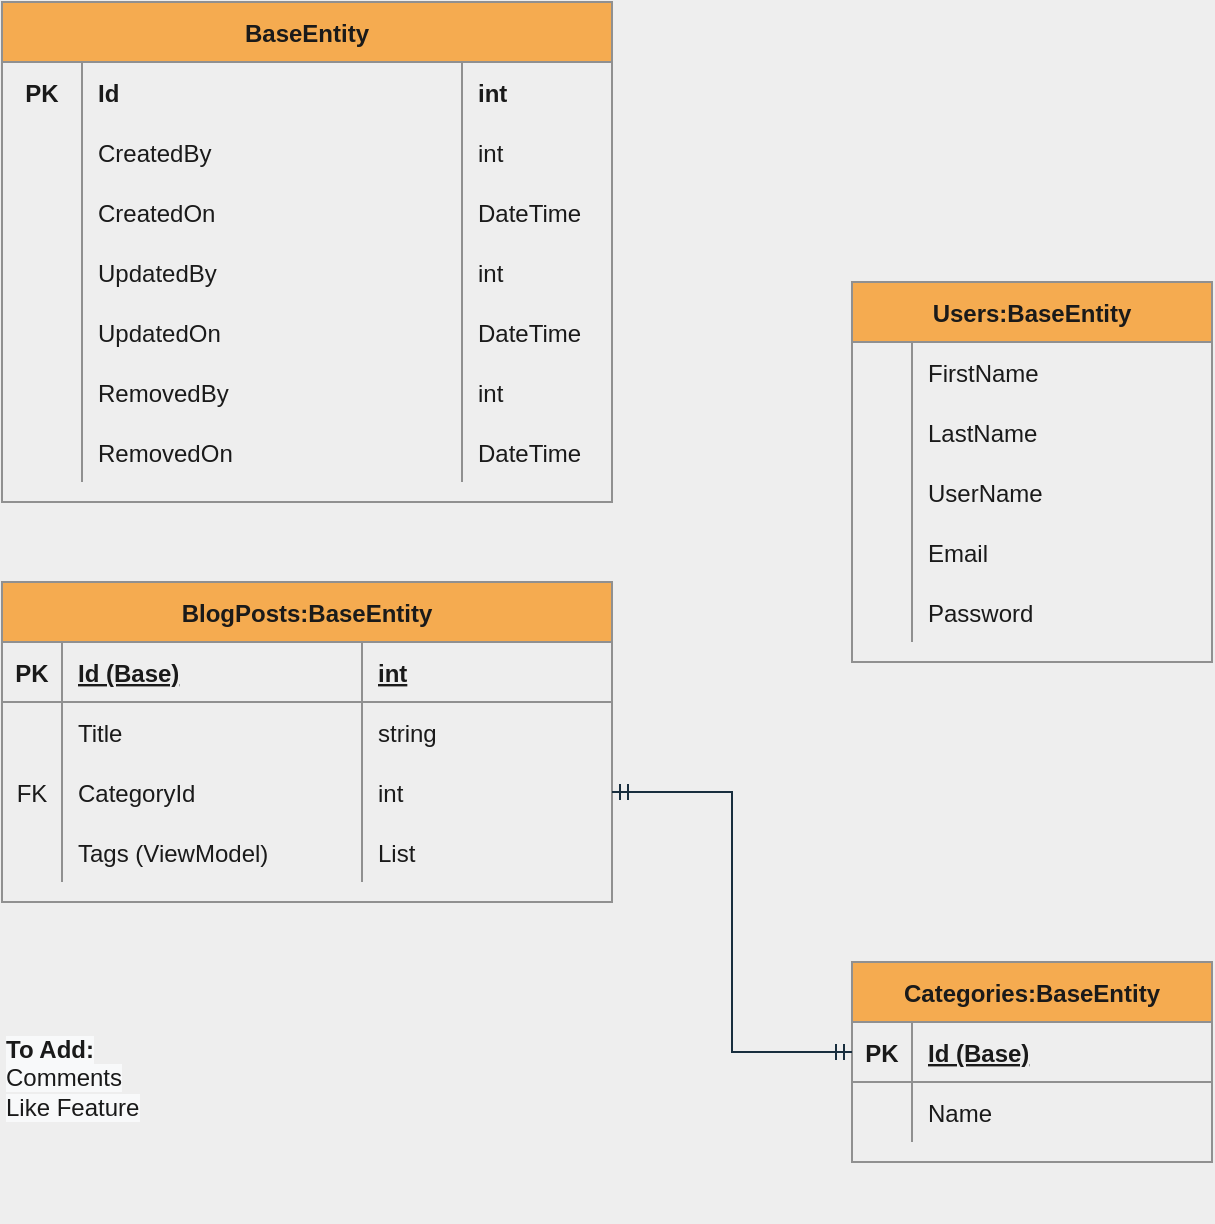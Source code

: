 <mxfile version="18.1.3" type="github"><diagram id="rZwCkNjVUARxbwiiMWEz" name="Page-1"><mxGraphModel dx="914" dy="1622" grid="1" gridSize="10" guides="1" tooltips="1" connect="1" arrows="1" fold="1" page="1" pageScale="1" pageWidth="850" pageHeight="1100" background="#EEEEEE" math="0" shadow="0"><root><mxCell id="0"/><mxCell id="1" parent="0"/><mxCell id="ridZYwhAapM3hq9KRY01-1" value="BlogPosts:BaseEntity" style="shape=table;startSize=30;container=1;collapsible=1;childLayout=tableLayout;fixedRows=1;rowLines=0;fontStyle=1;align=center;resizeLast=1;fillColor=#F5AB50;strokeColor=#909090;fontColor=#1A1A1A;" vertex="1" parent="1"><mxGeometry x="55" y="30" width="305" height="160" as="geometry"/></mxCell><mxCell id="ridZYwhAapM3hq9KRY01-2" value="" style="shape=tableRow;horizontal=0;startSize=0;swimlaneHead=0;swimlaneBody=0;fillColor=none;collapsible=0;dropTarget=0;points=[[0,0.5],[1,0.5]];portConstraint=eastwest;top=0;left=0;right=0;bottom=1;strokeColor=#909090;fontColor=#1A1A1A;" vertex="1" parent="ridZYwhAapM3hq9KRY01-1"><mxGeometry y="30" width="305" height="30" as="geometry"/></mxCell><mxCell id="ridZYwhAapM3hq9KRY01-3" value="PK" style="shape=partialRectangle;connectable=0;fillColor=none;top=0;left=0;bottom=0;right=0;fontStyle=1;overflow=hidden;strokeColor=#909090;fontColor=#1A1A1A;" vertex="1" parent="ridZYwhAapM3hq9KRY01-2"><mxGeometry width="30" height="30" as="geometry"><mxRectangle width="30" height="30" as="alternateBounds"/></mxGeometry></mxCell><mxCell id="ridZYwhAapM3hq9KRY01-4" value="Id (Base)" style="shape=partialRectangle;connectable=0;fillColor=none;top=0;left=0;bottom=0;right=0;align=left;spacingLeft=6;fontStyle=5;overflow=hidden;strokeColor=#909090;fontColor=#1A1A1A;" vertex="1" parent="ridZYwhAapM3hq9KRY01-2"><mxGeometry x="30" width="150" height="30" as="geometry"><mxRectangle width="150" height="30" as="alternateBounds"/></mxGeometry></mxCell><mxCell id="ridZYwhAapM3hq9KRY01-27" value="int" style="shape=partialRectangle;connectable=0;fillColor=none;top=0;left=0;bottom=0;right=0;align=left;spacingLeft=6;fontStyle=5;overflow=hidden;strokeColor=#909090;fontColor=#1A1A1A;" vertex="1" parent="ridZYwhAapM3hq9KRY01-2"><mxGeometry x="180" width="125" height="30" as="geometry"><mxRectangle width="125" height="30" as="alternateBounds"/></mxGeometry></mxCell><mxCell id="ridZYwhAapM3hq9KRY01-5" value="" style="shape=tableRow;horizontal=0;startSize=0;swimlaneHead=0;swimlaneBody=0;fillColor=none;collapsible=0;dropTarget=0;points=[[0,0.5],[1,0.5]];portConstraint=eastwest;top=0;left=0;right=0;bottom=0;strokeColor=#909090;fontColor=#1A1A1A;" vertex="1" parent="ridZYwhAapM3hq9KRY01-1"><mxGeometry y="60" width="305" height="30" as="geometry"/></mxCell><mxCell id="ridZYwhAapM3hq9KRY01-6" value="" style="shape=partialRectangle;connectable=0;fillColor=none;top=0;left=0;bottom=0;right=0;editable=1;overflow=hidden;strokeColor=#909090;fontColor=#1A1A1A;" vertex="1" parent="ridZYwhAapM3hq9KRY01-5"><mxGeometry width="30" height="30" as="geometry"><mxRectangle width="30" height="30" as="alternateBounds"/></mxGeometry></mxCell><mxCell id="ridZYwhAapM3hq9KRY01-7" value="Title" style="shape=partialRectangle;connectable=0;fillColor=none;top=0;left=0;bottom=0;right=0;align=left;spacingLeft=6;overflow=hidden;strokeColor=#909090;fontColor=#1A1A1A;" vertex="1" parent="ridZYwhAapM3hq9KRY01-5"><mxGeometry x="30" width="150" height="30" as="geometry"><mxRectangle width="150" height="30" as="alternateBounds"/></mxGeometry></mxCell><mxCell id="ridZYwhAapM3hq9KRY01-28" value="string" style="shape=partialRectangle;connectable=0;fillColor=none;top=0;left=0;bottom=0;right=0;align=left;spacingLeft=6;overflow=hidden;strokeColor=#909090;fontColor=#1A1A1A;" vertex="1" parent="ridZYwhAapM3hq9KRY01-5"><mxGeometry x="180" width="125" height="30" as="geometry"><mxRectangle width="125" height="30" as="alternateBounds"/></mxGeometry></mxCell><mxCell id="ridZYwhAapM3hq9KRY01-8" value="" style="shape=tableRow;horizontal=0;startSize=0;swimlaneHead=0;swimlaneBody=0;fillColor=none;collapsible=0;dropTarget=0;points=[[0,0.5],[1,0.5]];portConstraint=eastwest;top=0;left=0;right=0;bottom=0;strokeColor=#909090;fontColor=#1A1A1A;" vertex="1" parent="ridZYwhAapM3hq9KRY01-1"><mxGeometry y="90" width="305" height="30" as="geometry"/></mxCell><mxCell id="ridZYwhAapM3hq9KRY01-9" value="FK" style="shape=partialRectangle;connectable=0;fillColor=none;top=0;left=0;bottom=0;right=0;editable=1;overflow=hidden;strokeColor=#909090;fontColor=#1A1A1A;" vertex="1" parent="ridZYwhAapM3hq9KRY01-8"><mxGeometry width="30" height="30" as="geometry"><mxRectangle width="30" height="30" as="alternateBounds"/></mxGeometry></mxCell><mxCell id="ridZYwhAapM3hq9KRY01-10" value="CategoryId" style="shape=partialRectangle;connectable=0;fillColor=none;top=0;left=0;bottom=0;right=0;align=left;spacingLeft=6;overflow=hidden;strokeColor=#909090;fontColor=#1A1A1A;" vertex="1" parent="ridZYwhAapM3hq9KRY01-8"><mxGeometry x="30" width="150" height="30" as="geometry"><mxRectangle width="150" height="30" as="alternateBounds"/></mxGeometry></mxCell><mxCell id="ridZYwhAapM3hq9KRY01-29" value="int" style="shape=partialRectangle;connectable=0;fillColor=none;top=0;left=0;bottom=0;right=0;align=left;spacingLeft=6;overflow=hidden;strokeColor=#909090;fontColor=#1A1A1A;" vertex="1" parent="ridZYwhAapM3hq9KRY01-8"><mxGeometry x="180" width="125" height="30" as="geometry"><mxRectangle width="125" height="30" as="alternateBounds"/></mxGeometry></mxCell><mxCell id="ridZYwhAapM3hq9KRY01-11" value="" style="shape=tableRow;horizontal=0;startSize=0;swimlaneHead=0;swimlaneBody=0;fillColor=none;collapsible=0;dropTarget=0;points=[[0,0.5],[1,0.5]];portConstraint=eastwest;top=0;left=0;right=0;bottom=0;strokeColor=#909090;fontColor=#1A1A1A;" vertex="1" parent="ridZYwhAapM3hq9KRY01-1"><mxGeometry y="120" width="305" height="30" as="geometry"/></mxCell><mxCell id="ridZYwhAapM3hq9KRY01-12" value="" style="shape=partialRectangle;connectable=0;fillColor=none;top=0;left=0;bottom=0;right=0;editable=1;overflow=hidden;strokeColor=#909090;fontColor=#1A1A1A;" vertex="1" parent="ridZYwhAapM3hq9KRY01-11"><mxGeometry width="30" height="30" as="geometry"><mxRectangle width="30" height="30" as="alternateBounds"/></mxGeometry></mxCell><mxCell id="ridZYwhAapM3hq9KRY01-13" value="Tags (ViewModel)" style="shape=partialRectangle;connectable=0;fillColor=none;top=0;left=0;bottom=0;right=0;align=left;spacingLeft=6;overflow=hidden;strokeColor=#909090;fontColor=#1A1A1A;" vertex="1" parent="ridZYwhAapM3hq9KRY01-11"><mxGeometry x="30" width="150" height="30" as="geometry"><mxRectangle width="150" height="30" as="alternateBounds"/></mxGeometry></mxCell><mxCell id="ridZYwhAapM3hq9KRY01-30" value="List" style="shape=partialRectangle;connectable=0;fillColor=none;top=0;left=0;bottom=0;right=0;align=left;spacingLeft=6;overflow=hidden;strokeColor=#909090;fontColor=#1A1A1A;" vertex="1" parent="ridZYwhAapM3hq9KRY01-11"><mxGeometry x="180" width="125" height="30" as="geometry"><mxRectangle width="125" height="30" as="alternateBounds"/></mxGeometry></mxCell><mxCell id="ridZYwhAapM3hq9KRY01-14" value="Users:BaseEntity" style="shape=table;startSize=30;container=1;collapsible=1;childLayout=tableLayout;fixedRows=1;rowLines=0;fontStyle=1;align=center;resizeLast=1;fillColor=#F5AB50;strokeColor=#909090;fontColor=#1A1A1A;" vertex="1" parent="1"><mxGeometry x="480" y="-120" width="180" height="190" as="geometry"/></mxCell><mxCell id="ridZYwhAapM3hq9KRY01-18" value="" style="shape=tableRow;horizontal=0;startSize=0;swimlaneHead=0;swimlaneBody=0;fillColor=none;collapsible=0;dropTarget=0;points=[[0,0.5],[1,0.5]];portConstraint=eastwest;top=0;left=0;right=0;bottom=0;strokeColor=#909090;fontColor=#1A1A1A;" vertex="1" parent="ridZYwhAapM3hq9KRY01-14"><mxGeometry y="30" width="180" height="30" as="geometry"/></mxCell><mxCell id="ridZYwhAapM3hq9KRY01-19" value="" style="shape=partialRectangle;connectable=0;fillColor=none;top=0;left=0;bottom=0;right=0;editable=1;overflow=hidden;strokeColor=#909090;fontColor=#1A1A1A;" vertex="1" parent="ridZYwhAapM3hq9KRY01-18"><mxGeometry width="30" height="30" as="geometry"><mxRectangle width="30" height="30" as="alternateBounds"/></mxGeometry></mxCell><mxCell id="ridZYwhAapM3hq9KRY01-20" value="FirstName" style="shape=partialRectangle;connectable=0;fillColor=none;top=0;left=0;bottom=0;right=0;align=left;spacingLeft=6;overflow=hidden;strokeColor=#909090;fontColor=#1A1A1A;" vertex="1" parent="ridZYwhAapM3hq9KRY01-18"><mxGeometry x="30" width="150" height="30" as="geometry"><mxRectangle width="150" height="30" as="alternateBounds"/></mxGeometry></mxCell><mxCell id="ridZYwhAapM3hq9KRY01-21" value="" style="shape=tableRow;horizontal=0;startSize=0;swimlaneHead=0;swimlaneBody=0;fillColor=none;collapsible=0;dropTarget=0;points=[[0,0.5],[1,0.5]];portConstraint=eastwest;top=0;left=0;right=0;bottom=0;strokeColor=#909090;fontColor=#1A1A1A;" vertex="1" parent="ridZYwhAapM3hq9KRY01-14"><mxGeometry y="60" width="180" height="30" as="geometry"/></mxCell><mxCell id="ridZYwhAapM3hq9KRY01-22" value="" style="shape=partialRectangle;connectable=0;fillColor=none;top=0;left=0;bottom=0;right=0;editable=1;overflow=hidden;strokeColor=#909090;fontColor=#1A1A1A;" vertex="1" parent="ridZYwhAapM3hq9KRY01-21"><mxGeometry width="30" height="30" as="geometry"><mxRectangle width="30" height="30" as="alternateBounds"/></mxGeometry></mxCell><mxCell id="ridZYwhAapM3hq9KRY01-23" value="LastName" style="shape=partialRectangle;connectable=0;fillColor=none;top=0;left=0;bottom=0;right=0;align=left;spacingLeft=6;overflow=hidden;strokeColor=#909090;fontColor=#1A1A1A;" vertex="1" parent="ridZYwhAapM3hq9KRY01-21"><mxGeometry x="30" width="150" height="30" as="geometry"><mxRectangle width="150" height="30" as="alternateBounds"/></mxGeometry></mxCell><mxCell id="ridZYwhAapM3hq9KRY01-24" value="" style="shape=tableRow;horizontal=0;startSize=0;swimlaneHead=0;swimlaneBody=0;fillColor=none;collapsible=0;dropTarget=0;points=[[0,0.5],[1,0.5]];portConstraint=eastwest;top=0;left=0;right=0;bottom=0;strokeColor=#909090;fontColor=#1A1A1A;" vertex="1" parent="ridZYwhAapM3hq9KRY01-14"><mxGeometry y="90" width="180" height="30" as="geometry"/></mxCell><mxCell id="ridZYwhAapM3hq9KRY01-25" value="" style="shape=partialRectangle;connectable=0;fillColor=none;top=0;left=0;bottom=0;right=0;editable=1;overflow=hidden;strokeColor=#909090;fontColor=#1A1A1A;" vertex="1" parent="ridZYwhAapM3hq9KRY01-24"><mxGeometry width="30" height="30" as="geometry"><mxRectangle width="30" height="30" as="alternateBounds"/></mxGeometry></mxCell><mxCell id="ridZYwhAapM3hq9KRY01-26" value="UserName" style="shape=partialRectangle;connectable=0;fillColor=none;top=0;left=0;bottom=0;right=0;align=left;spacingLeft=6;overflow=hidden;strokeColor=#909090;fontColor=#1A1A1A;" vertex="1" parent="ridZYwhAapM3hq9KRY01-24"><mxGeometry x="30" width="150" height="30" as="geometry"><mxRectangle width="150" height="30" as="alternateBounds"/></mxGeometry></mxCell><mxCell id="ridZYwhAapM3hq9KRY01-48" style="shape=tableRow;horizontal=0;startSize=0;swimlaneHead=0;swimlaneBody=0;fillColor=none;collapsible=0;dropTarget=0;points=[[0,0.5],[1,0.5]];portConstraint=eastwest;top=0;left=0;right=0;bottom=0;strokeColor=#909090;fontColor=#1A1A1A;" vertex="1" parent="ridZYwhAapM3hq9KRY01-14"><mxGeometry y="120" width="180" height="30" as="geometry"/></mxCell><mxCell id="ridZYwhAapM3hq9KRY01-49" style="shape=partialRectangle;connectable=0;fillColor=none;top=0;left=0;bottom=0;right=0;editable=1;overflow=hidden;strokeColor=#909090;fontColor=#1A1A1A;" vertex="1" parent="ridZYwhAapM3hq9KRY01-48"><mxGeometry width="30" height="30" as="geometry"><mxRectangle width="30" height="30" as="alternateBounds"/></mxGeometry></mxCell><mxCell id="ridZYwhAapM3hq9KRY01-50" value="Email" style="shape=partialRectangle;connectable=0;fillColor=none;top=0;left=0;bottom=0;right=0;align=left;spacingLeft=6;overflow=hidden;strokeColor=#909090;fontColor=#1A1A1A;" vertex="1" parent="ridZYwhAapM3hq9KRY01-48"><mxGeometry x="30" width="150" height="30" as="geometry"><mxRectangle width="150" height="30" as="alternateBounds"/></mxGeometry></mxCell><mxCell id="ridZYwhAapM3hq9KRY01-45" style="shape=tableRow;horizontal=0;startSize=0;swimlaneHead=0;swimlaneBody=0;fillColor=none;collapsible=0;dropTarget=0;points=[[0,0.5],[1,0.5]];portConstraint=eastwest;top=0;left=0;right=0;bottom=0;strokeColor=#909090;fontColor=#1A1A1A;" vertex="1" parent="ridZYwhAapM3hq9KRY01-14"><mxGeometry y="150" width="180" height="30" as="geometry"/></mxCell><mxCell id="ridZYwhAapM3hq9KRY01-46" style="shape=partialRectangle;connectable=0;fillColor=none;top=0;left=0;bottom=0;right=0;editable=1;overflow=hidden;strokeColor=#909090;fontColor=#1A1A1A;" vertex="1" parent="ridZYwhAapM3hq9KRY01-45"><mxGeometry width="30" height="30" as="geometry"><mxRectangle width="30" height="30" as="alternateBounds"/></mxGeometry></mxCell><mxCell id="ridZYwhAapM3hq9KRY01-47" value="Password" style="shape=partialRectangle;connectable=0;fillColor=none;top=0;left=0;bottom=0;right=0;align=left;spacingLeft=6;overflow=hidden;strokeColor=#909090;fontColor=#1A1A1A;" vertex="1" parent="ridZYwhAapM3hq9KRY01-45"><mxGeometry x="30" width="150" height="30" as="geometry"><mxRectangle width="150" height="30" as="alternateBounds"/></mxGeometry></mxCell><mxCell id="ridZYwhAapM3hq9KRY01-31" value="Categories:BaseEntity" style="shape=table;startSize=30;container=1;collapsible=1;childLayout=tableLayout;fixedRows=1;rowLines=0;fontStyle=1;align=center;resizeLast=1;fillColor=#F5AB50;strokeColor=#909090;fontColor=#1A1A1A;" vertex="1" parent="1"><mxGeometry x="480" y="220" width="180" height="100" as="geometry"/></mxCell><mxCell id="ridZYwhAapM3hq9KRY01-32" value="" style="shape=tableRow;horizontal=0;startSize=0;swimlaneHead=0;swimlaneBody=0;fillColor=none;collapsible=0;dropTarget=0;points=[[0,0.5],[1,0.5]];portConstraint=eastwest;top=0;left=0;right=0;bottom=1;strokeColor=#909090;fontColor=#1A1A1A;" vertex="1" parent="ridZYwhAapM3hq9KRY01-31"><mxGeometry y="30" width="180" height="30" as="geometry"/></mxCell><mxCell id="ridZYwhAapM3hq9KRY01-33" value="PK" style="shape=partialRectangle;connectable=0;fillColor=none;top=0;left=0;bottom=0;right=0;fontStyle=1;overflow=hidden;strokeColor=#909090;fontColor=#1A1A1A;" vertex="1" parent="ridZYwhAapM3hq9KRY01-32"><mxGeometry width="30" height="30" as="geometry"><mxRectangle width="30" height="30" as="alternateBounds"/></mxGeometry></mxCell><mxCell id="ridZYwhAapM3hq9KRY01-34" value="Id (Base)" style="shape=partialRectangle;connectable=0;fillColor=none;top=0;left=0;bottom=0;right=0;align=left;spacingLeft=6;fontStyle=5;overflow=hidden;strokeColor=#909090;fontColor=#1A1A1A;" vertex="1" parent="ridZYwhAapM3hq9KRY01-32"><mxGeometry x="30" width="150" height="30" as="geometry"><mxRectangle width="150" height="30" as="alternateBounds"/></mxGeometry></mxCell><mxCell id="ridZYwhAapM3hq9KRY01-35" value="" style="shape=tableRow;horizontal=0;startSize=0;swimlaneHead=0;swimlaneBody=0;fillColor=none;collapsible=0;dropTarget=0;points=[[0,0.5],[1,0.5]];portConstraint=eastwest;top=0;left=0;right=0;bottom=0;strokeColor=#909090;fontColor=#1A1A1A;" vertex="1" parent="ridZYwhAapM3hq9KRY01-31"><mxGeometry y="60" width="180" height="30" as="geometry"/></mxCell><mxCell id="ridZYwhAapM3hq9KRY01-36" value="" style="shape=partialRectangle;connectable=0;fillColor=none;top=0;left=0;bottom=0;right=0;editable=1;overflow=hidden;strokeColor=#909090;fontColor=#1A1A1A;" vertex="1" parent="ridZYwhAapM3hq9KRY01-35"><mxGeometry width="30" height="30" as="geometry"><mxRectangle width="30" height="30" as="alternateBounds"/></mxGeometry></mxCell><mxCell id="ridZYwhAapM3hq9KRY01-37" value="Name" style="shape=partialRectangle;connectable=0;fillColor=none;top=0;left=0;bottom=0;right=0;align=left;spacingLeft=6;overflow=hidden;strokeColor=#909090;fontColor=#1A1A1A;" vertex="1" parent="ridZYwhAapM3hq9KRY01-35"><mxGeometry x="30" width="150" height="30" as="geometry"><mxRectangle width="150" height="30" as="alternateBounds"/></mxGeometry></mxCell><mxCell id="ridZYwhAapM3hq9KRY01-44" style="edgeStyle=orthogonalEdgeStyle;rounded=0;orthogonalLoop=1;jettySize=auto;html=1;entryX=0;entryY=0.5;entryDx=0;entryDy=0;endArrow=ERmandOne;endFill=0;startArrow=ERmandOne;startFill=0;labelBackgroundColor=#EEEEEE;strokeColor=#182E3E;fontColor=#1A1A1A;" edge="1" parent="1" source="ridZYwhAapM3hq9KRY01-8" target="ridZYwhAapM3hq9KRY01-32"><mxGeometry relative="1" as="geometry"/></mxCell><mxCell id="ridZYwhAapM3hq9KRY01-67" value="BaseEntity" style="shape=table;startSize=30;container=1;collapsible=1;childLayout=tableLayout;fixedRows=1;rowLines=0;fontStyle=1;align=center;resizeLast=1;fillColor=#F5AB50;strokeColor=#909090;fontColor=#1A1A1A;" vertex="1" parent="1"><mxGeometry x="55" y="-260" width="305" height="250" as="geometry"/></mxCell><mxCell id="ridZYwhAapM3hq9KRY01-83" style="shape=tableRow;horizontal=0;startSize=0;swimlaneHead=0;swimlaneBody=0;fillColor=none;collapsible=0;dropTarget=0;points=[[0,0.5],[1,0.5]];portConstraint=eastwest;top=0;left=0;right=0;bottom=0;strokeColor=#909090;fontColor=#1A1A1A;" vertex="1" parent="ridZYwhAapM3hq9KRY01-67"><mxGeometry y="30" width="305" height="30" as="geometry"/></mxCell><mxCell id="ridZYwhAapM3hq9KRY01-84" value="PK" style="shape=partialRectangle;connectable=0;fillColor=none;top=0;left=0;bottom=0;right=0;editable=1;overflow=hidden;labelBorderColor=none;shadow=0;fontStyle=1;strokeColor=#909090;fontColor=#1A1A1A;" vertex="1" parent="ridZYwhAapM3hq9KRY01-83"><mxGeometry width="40" height="30" as="geometry"><mxRectangle width="40" height="30" as="alternateBounds"/></mxGeometry></mxCell><mxCell id="ridZYwhAapM3hq9KRY01-85" value="Id" style="shape=partialRectangle;connectable=0;fillColor=none;top=0;left=0;bottom=0;right=0;align=left;spacingLeft=6;overflow=hidden;labelBorderColor=none;shadow=0;fontStyle=1;strokeColor=#909090;fontColor=#1A1A1A;" vertex="1" parent="ridZYwhAapM3hq9KRY01-83"><mxGeometry x="40" width="190" height="30" as="geometry"><mxRectangle width="190" height="30" as="alternateBounds"/></mxGeometry></mxCell><mxCell id="ridZYwhAapM3hq9KRY01-86" value="int" style="shape=partialRectangle;connectable=0;fillColor=none;top=0;left=0;bottom=0;right=0;align=left;spacingLeft=6;overflow=hidden;labelBorderColor=none;shadow=0;fontStyle=1;strokeColor=#909090;fontColor=#1A1A1A;" vertex="1" parent="ridZYwhAapM3hq9KRY01-83"><mxGeometry x="230" width="75" height="30" as="geometry"><mxRectangle width="75" height="30" as="alternateBounds"/></mxGeometry></mxCell><mxCell id="ridZYwhAapM3hq9KRY01-68" value="" style="shape=tableRow;horizontal=0;startSize=0;swimlaneHead=0;swimlaneBody=0;fillColor=none;collapsible=0;dropTarget=0;points=[[0,0.5],[1,0.5]];portConstraint=eastwest;top=0;left=0;right=0;bottom=0;strokeColor=#909090;fontColor=#1A1A1A;" vertex="1" parent="ridZYwhAapM3hq9KRY01-67"><mxGeometry y="60" width="305" height="30" as="geometry"/></mxCell><mxCell id="ridZYwhAapM3hq9KRY01-69" value="" style="shape=partialRectangle;connectable=0;fillColor=none;top=0;left=0;bottom=0;right=0;editable=1;overflow=hidden;strokeColor=#909090;fontColor=#1A1A1A;" vertex="1" parent="ridZYwhAapM3hq9KRY01-68"><mxGeometry width="40" height="30" as="geometry"><mxRectangle width="40" height="30" as="alternateBounds"/></mxGeometry></mxCell><mxCell id="ridZYwhAapM3hq9KRY01-70" value="CreatedBy" style="shape=partialRectangle;connectable=0;fillColor=none;top=0;left=0;bottom=0;right=0;align=left;spacingLeft=6;overflow=hidden;strokeColor=#909090;fontColor=#1A1A1A;" vertex="1" parent="ridZYwhAapM3hq9KRY01-68"><mxGeometry x="40" width="190" height="30" as="geometry"><mxRectangle width="190" height="30" as="alternateBounds"/></mxGeometry></mxCell><mxCell id="ridZYwhAapM3hq9KRY01-87" value="int" style="shape=partialRectangle;connectable=0;fillColor=none;top=0;left=0;bottom=0;right=0;align=left;spacingLeft=6;overflow=hidden;strokeColor=#909090;fontColor=#1A1A1A;" vertex="1" parent="ridZYwhAapM3hq9KRY01-68"><mxGeometry x="230" width="75" height="30" as="geometry"><mxRectangle width="75" height="30" as="alternateBounds"/></mxGeometry></mxCell><mxCell id="ridZYwhAapM3hq9KRY01-71" value="" style="shape=tableRow;horizontal=0;startSize=0;swimlaneHead=0;swimlaneBody=0;fillColor=none;collapsible=0;dropTarget=0;points=[[0,0.5],[1,0.5]];portConstraint=eastwest;top=0;left=0;right=0;bottom=0;strokeColor=#909090;fontColor=#1A1A1A;" vertex="1" parent="ridZYwhAapM3hq9KRY01-67"><mxGeometry y="90" width="305" height="30" as="geometry"/></mxCell><mxCell id="ridZYwhAapM3hq9KRY01-72" value="" style="shape=partialRectangle;connectable=0;fillColor=none;top=0;left=0;bottom=0;right=0;editable=1;overflow=hidden;strokeColor=#909090;fontColor=#1A1A1A;" vertex="1" parent="ridZYwhAapM3hq9KRY01-71"><mxGeometry width="40" height="30" as="geometry"><mxRectangle width="40" height="30" as="alternateBounds"/></mxGeometry></mxCell><mxCell id="ridZYwhAapM3hq9KRY01-73" value="CreatedOn" style="shape=partialRectangle;connectable=0;fillColor=none;top=0;left=0;bottom=0;right=0;align=left;spacingLeft=6;overflow=hidden;strokeColor=#909090;fontColor=#1A1A1A;" vertex="1" parent="ridZYwhAapM3hq9KRY01-71"><mxGeometry x="40" width="190" height="30" as="geometry"><mxRectangle width="190" height="30" as="alternateBounds"/></mxGeometry></mxCell><mxCell id="ridZYwhAapM3hq9KRY01-88" value="DateTime" style="shape=partialRectangle;connectable=0;fillColor=none;top=0;left=0;bottom=0;right=0;align=left;spacingLeft=6;overflow=hidden;strokeColor=#909090;fontColor=#1A1A1A;" vertex="1" parent="ridZYwhAapM3hq9KRY01-71"><mxGeometry x="230" width="75" height="30" as="geometry"><mxRectangle width="75" height="30" as="alternateBounds"/></mxGeometry></mxCell><mxCell id="ridZYwhAapM3hq9KRY01-101" style="shape=tableRow;horizontal=0;startSize=0;swimlaneHead=0;swimlaneBody=0;fillColor=none;collapsible=0;dropTarget=0;points=[[0,0.5],[1,0.5]];portConstraint=eastwest;top=0;left=0;right=0;bottom=0;strokeColor=#909090;fontColor=#1A1A1A;" vertex="1" parent="ridZYwhAapM3hq9KRY01-67"><mxGeometry y="120" width="305" height="30" as="geometry"/></mxCell><mxCell id="ridZYwhAapM3hq9KRY01-102" style="shape=partialRectangle;connectable=0;fillColor=none;top=0;left=0;bottom=0;right=0;editable=1;overflow=hidden;strokeColor=#909090;fontColor=#1A1A1A;" vertex="1" parent="ridZYwhAapM3hq9KRY01-101"><mxGeometry width="40" height="30" as="geometry"><mxRectangle width="40" height="30" as="alternateBounds"/></mxGeometry></mxCell><mxCell id="ridZYwhAapM3hq9KRY01-103" value="UpdatedBy" style="shape=partialRectangle;connectable=0;fillColor=none;top=0;left=0;bottom=0;right=0;align=left;spacingLeft=6;overflow=hidden;strokeColor=#909090;fontColor=#1A1A1A;" vertex="1" parent="ridZYwhAapM3hq9KRY01-101"><mxGeometry x="40" width="190" height="30" as="geometry"><mxRectangle width="190" height="30" as="alternateBounds"/></mxGeometry></mxCell><mxCell id="ridZYwhAapM3hq9KRY01-104" value="int" style="shape=partialRectangle;connectable=0;fillColor=none;top=0;left=0;bottom=0;right=0;align=left;spacingLeft=6;overflow=hidden;strokeColor=#909090;fontColor=#1A1A1A;" vertex="1" parent="ridZYwhAapM3hq9KRY01-101"><mxGeometry x="230" width="75" height="30" as="geometry"><mxRectangle width="75" height="30" as="alternateBounds"/></mxGeometry></mxCell><mxCell id="ridZYwhAapM3hq9KRY01-97" style="shape=tableRow;horizontal=0;startSize=0;swimlaneHead=0;swimlaneBody=0;fillColor=none;collapsible=0;dropTarget=0;points=[[0,0.5],[1,0.5]];portConstraint=eastwest;top=0;left=0;right=0;bottom=0;strokeColor=#909090;fontColor=#1A1A1A;" vertex="1" parent="ridZYwhAapM3hq9KRY01-67"><mxGeometry y="150" width="305" height="30" as="geometry"/></mxCell><mxCell id="ridZYwhAapM3hq9KRY01-98" style="shape=partialRectangle;connectable=0;fillColor=none;top=0;left=0;bottom=0;right=0;editable=1;overflow=hidden;strokeColor=#909090;fontColor=#1A1A1A;" vertex="1" parent="ridZYwhAapM3hq9KRY01-97"><mxGeometry width="40" height="30" as="geometry"><mxRectangle width="40" height="30" as="alternateBounds"/></mxGeometry></mxCell><mxCell id="ridZYwhAapM3hq9KRY01-99" value="UpdatedOn" style="shape=partialRectangle;connectable=0;fillColor=none;top=0;left=0;bottom=0;right=0;align=left;spacingLeft=6;overflow=hidden;strokeColor=#909090;fontColor=#1A1A1A;" vertex="1" parent="ridZYwhAapM3hq9KRY01-97"><mxGeometry x="40" width="190" height="30" as="geometry"><mxRectangle width="190" height="30" as="alternateBounds"/></mxGeometry></mxCell><mxCell id="ridZYwhAapM3hq9KRY01-100" value="DateTime" style="shape=partialRectangle;connectable=0;fillColor=none;top=0;left=0;bottom=0;right=0;align=left;spacingLeft=6;overflow=hidden;strokeColor=#909090;fontColor=#1A1A1A;" vertex="1" parent="ridZYwhAapM3hq9KRY01-97"><mxGeometry x="230" width="75" height="30" as="geometry"><mxRectangle width="75" height="30" as="alternateBounds"/></mxGeometry></mxCell><mxCell id="ridZYwhAapM3hq9KRY01-93" style="shape=tableRow;horizontal=0;startSize=0;swimlaneHead=0;swimlaneBody=0;fillColor=none;collapsible=0;dropTarget=0;points=[[0,0.5],[1,0.5]];portConstraint=eastwest;top=0;left=0;right=0;bottom=0;strokeColor=#909090;fontColor=#1A1A1A;" vertex="1" parent="ridZYwhAapM3hq9KRY01-67"><mxGeometry y="180" width="305" height="30" as="geometry"/></mxCell><mxCell id="ridZYwhAapM3hq9KRY01-94" style="shape=partialRectangle;connectable=0;fillColor=none;top=0;left=0;bottom=0;right=0;editable=1;overflow=hidden;strokeColor=#909090;fontColor=#1A1A1A;" vertex="1" parent="ridZYwhAapM3hq9KRY01-93"><mxGeometry width="40" height="30" as="geometry"><mxRectangle width="40" height="30" as="alternateBounds"/></mxGeometry></mxCell><mxCell id="ridZYwhAapM3hq9KRY01-95" value="RemovedBy" style="shape=partialRectangle;connectable=0;fillColor=none;top=0;left=0;bottom=0;right=0;align=left;spacingLeft=6;overflow=hidden;strokeColor=#909090;fontColor=#1A1A1A;" vertex="1" parent="ridZYwhAapM3hq9KRY01-93"><mxGeometry x="40" width="190" height="30" as="geometry"><mxRectangle width="190" height="30" as="alternateBounds"/></mxGeometry></mxCell><mxCell id="ridZYwhAapM3hq9KRY01-96" value="int" style="shape=partialRectangle;connectable=0;fillColor=none;top=0;left=0;bottom=0;right=0;align=left;spacingLeft=6;overflow=hidden;strokeColor=#909090;fontColor=#1A1A1A;" vertex="1" parent="ridZYwhAapM3hq9KRY01-93"><mxGeometry x="230" width="75" height="30" as="geometry"><mxRectangle width="75" height="30" as="alternateBounds"/></mxGeometry></mxCell><mxCell id="ridZYwhAapM3hq9KRY01-89" style="shape=tableRow;horizontal=0;startSize=0;swimlaneHead=0;swimlaneBody=0;fillColor=none;collapsible=0;dropTarget=0;points=[[0,0.5],[1,0.5]];portConstraint=eastwest;top=0;left=0;right=0;bottom=0;strokeColor=#909090;fontColor=#1A1A1A;" vertex="1" parent="ridZYwhAapM3hq9KRY01-67"><mxGeometry y="210" width="305" height="30" as="geometry"/></mxCell><mxCell id="ridZYwhAapM3hq9KRY01-90" style="shape=partialRectangle;connectable=0;fillColor=none;top=0;left=0;bottom=0;right=0;editable=1;overflow=hidden;strokeColor=#909090;fontColor=#1A1A1A;" vertex="1" parent="ridZYwhAapM3hq9KRY01-89"><mxGeometry width="40" height="30" as="geometry"><mxRectangle width="40" height="30" as="alternateBounds"/></mxGeometry></mxCell><mxCell id="ridZYwhAapM3hq9KRY01-91" value="RemovedOn" style="shape=partialRectangle;connectable=0;fillColor=none;top=0;left=0;bottom=0;right=0;align=left;spacingLeft=6;overflow=hidden;strokeColor=#909090;fontColor=#1A1A1A;" vertex="1" parent="ridZYwhAapM3hq9KRY01-89"><mxGeometry x="40" width="190" height="30" as="geometry"><mxRectangle width="190" height="30" as="alternateBounds"/></mxGeometry></mxCell><mxCell id="ridZYwhAapM3hq9KRY01-92" value="DateTime" style="shape=partialRectangle;connectable=0;fillColor=none;top=0;left=0;bottom=0;right=0;align=left;spacingLeft=6;overflow=hidden;strokeColor=#909090;fontColor=#1A1A1A;" vertex="1" parent="ridZYwhAapM3hq9KRY01-89"><mxGeometry x="230" width="75" height="30" as="geometry"><mxRectangle width="75" height="30" as="alternateBounds"/></mxGeometry></mxCell><mxCell id="ridZYwhAapM3hq9KRY01-105" value="&lt;span style=&quot;color: rgb(26, 26, 26); font-family: Helvetica; font-size: 12px; font-style: normal; font-variant-ligatures: normal; font-variant-caps: normal; letter-spacing: normal; orphans: 2; text-align: left; text-indent: 0px; text-transform: none; widows: 2; word-spacing: 0px; -webkit-text-stroke-width: 0px; background-color: rgb(248, 249, 250); text-decoration-thickness: initial; text-decoration-style: initial; text-decoration-color: initial; float: none; display: inline !important;&quot;&gt;&lt;b&gt;To Add:&lt;/b&gt;&lt;br&gt;Comments&lt;br&gt;Like Feature&lt;br&gt;&lt;/span&gt;" style="text;whiteSpace=wrap;html=1;fontColor=#1A1A1A;" vertex="1" parent="1"><mxGeometry x="55" y="250" width="230" height="100" as="geometry"/></mxCell></root></mxGraphModel></diagram></mxfile>